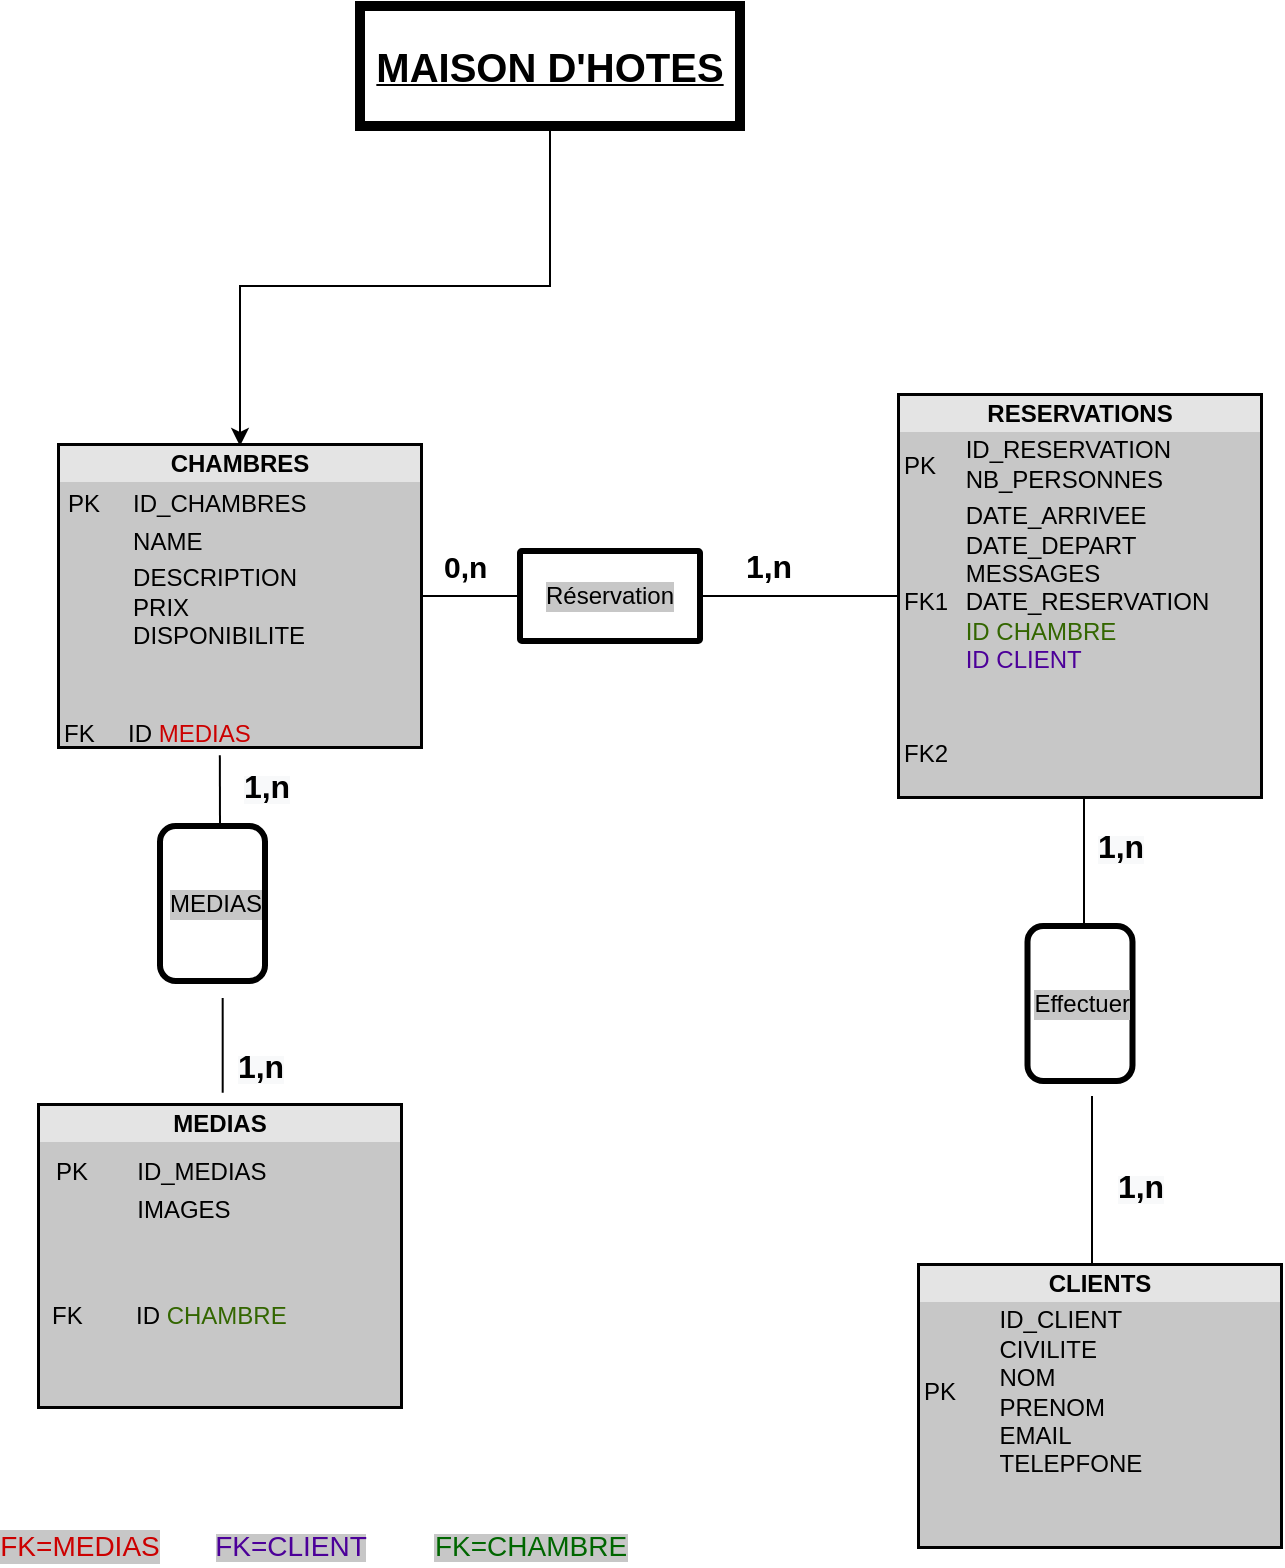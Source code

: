 <mxfile version="12.9.6" type="github">
  <diagram id="J0ojM0bSp0G7YTS-gxtY" name="Page-2">
    <mxGraphModel dx="767" dy="420" grid="1" gridSize="10" guides="1" tooltips="1" connect="1" arrows="1" fold="1" page="1" pageScale="1" pageWidth="827" pageHeight="1169" math="0" shadow="0">
      <root>
        <mxCell id="6n2aTXFzNm_1piKpzYSk-0" />
        <mxCell id="6n2aTXFzNm_1piKpzYSk-1" parent="6n2aTXFzNm_1piKpzYSk-0" />
        <mxCell id="ZAeTzVcquDFvLEmKi2Lm-2" value="&lt;div style=&quot;text-align: center ; box-sizing: border-box ; width: 100% ; background: rgb(228 , 228 , 228) ; padding: 2px&quot;&gt;&lt;b&gt;RESERVATIONS&lt;/b&gt;&lt;/div&gt;&lt;table style=&quot;width: 100% ; font-size: 1em&quot; cellpadding=&quot;2&quot; cellspacing=&quot;0&quot;&gt;&lt;tbody&gt;&lt;tr&gt;&lt;td&gt;PK&lt;/td&gt;&lt;td&gt;ID_RESERVATION&lt;br&gt;NB_PERSONNES&lt;/td&gt;&lt;/tr&gt;&lt;tr&gt;&lt;td&gt;FK1&lt;br&gt;&lt;/td&gt;&lt;td&gt;DATE_ARRIVEE&lt;br&gt;DATE_DEPART&lt;br&gt;MESSAGES&lt;br&gt;DATE_RESERVATION&lt;br&gt;&lt;font color=&quot;#336600&quot;&gt;ID CHAMBRE&lt;br&gt;&lt;/font&gt;&lt;font color=&quot;#4c0099&quot;&gt;ID CLIENT&lt;br&gt;&lt;/font&gt;&lt;br&gt;&lt;/td&gt;&lt;/tr&gt;&lt;tr&gt;&lt;td&gt;FK2&lt;/td&gt;&lt;td&gt;&lt;br&gt;&lt;font color=&quot;#6600cc&quot;&gt;&lt;br&gt;&lt;br&gt;&lt;/font&gt;&lt;/td&gt;&lt;/tr&gt;&lt;/tbody&gt;&lt;/table&gt;" style="verticalAlign=top;align=left;overflow=fill;html=1;labelBackgroundColor=#C7C7C7;strokeWidth=3;" parent="6n2aTXFzNm_1piKpzYSk-1" vertex="1">
          <mxGeometry x="460" y="265" width="180" height="200" as="geometry" />
        </mxCell>
        <mxCell id="Ll425Y9eFO5cWMdYRDJh-3" value="&lt;div style=&quot;text-align: center ; box-sizing: border-box ; width: 100% ; background: rgb(228 , 228 , 228) ; padding: 2px&quot;&gt;&lt;b&gt;CLIENTS&lt;/b&gt;&lt;/div&gt;&lt;table style=&quot;width: 100% ; font-size: 1em&quot; cellpadding=&quot;2&quot; cellspacing=&quot;0&quot;&gt;&lt;tbody&gt;&lt;tr&gt;&lt;td&gt;PK&lt;/td&gt;&lt;td&gt;ID_CLIENT&lt;br&gt;CIVILITE&lt;br&gt;NOM&lt;br&gt;PRENOM&lt;br&gt;EMAIL&lt;br&gt;TELEPFONE&lt;br&gt;&lt;/td&gt;&lt;/tr&gt;&lt;/tbody&gt;&lt;/table&gt;" style="verticalAlign=top;align=left;overflow=fill;html=1;labelBackgroundColor=#C7C7C7;strokeWidth=3;" parent="6n2aTXFzNm_1piKpzYSk-1" vertex="1">
          <mxGeometry x="470" y="700" width="180" height="140" as="geometry" />
        </mxCell>
        <mxCell id="ZAeTzVcquDFvLEmKi2Lm-6" value="&lt;div style=&quot;text-align: center ; box-sizing: border-box ; width: 100% ; background: rgb(228 , 228 , 228) ; padding: 2px&quot;&gt;&lt;b&gt;CHAMBRES&lt;/b&gt;&lt;/div&gt;&lt;table style=&quot;width: 100% ; font-size: 1em&quot; cellpadding=&quot;2&quot; cellspacing=&quot;0&quot;&gt;&lt;tbody&gt;&lt;tr&gt;&lt;td&gt;&lt;table cellpadding=&quot;2&quot; cellspacing=&quot;0&quot; style=&quot;font-size: 1em ; width: 180px&quot;&gt;&lt;tbody&gt;&lt;tr&gt;&lt;td&gt;PK&lt;/td&gt;&lt;td&gt;ID_CHAMBRES&lt;/td&gt;&lt;/tr&gt;&lt;tr&gt;&lt;td&gt;&lt;br&gt;&lt;/td&gt;&lt;td&gt;NAME&lt;/td&gt;&lt;/tr&gt;&lt;tr&gt;&lt;td&gt;&lt;br&gt;&lt;br&gt;&lt;/td&gt;&lt;td&gt;DESCRIPTION&lt;br&gt;PRIX&lt;br&gt;DISPONIBILITE&lt;br&gt;&lt;br&gt;&lt;br&gt;&lt;/td&gt;&lt;/tr&gt;&lt;/tbody&gt;&lt;/table&gt;&lt;/td&gt;&lt;td&gt;&lt;/td&gt;&lt;/tr&gt;&lt;tr&gt;&lt;td&gt;FK&amp;nbsp; &amp;nbsp; &amp;nbsp;ID&amp;nbsp;&lt;font color=&quot;#cc0000&quot;&gt;MEDIAS&lt;/font&gt;&lt;/td&gt;&lt;td&gt;e&lt;/td&gt;&lt;/tr&gt;&lt;/tbody&gt;&lt;/table&gt;" style="verticalAlign=top;align=left;overflow=fill;html=1;labelBackgroundColor=#C7C7C7;strokeWidth=3;" parent="6n2aTXFzNm_1piKpzYSk-1" vertex="1">
          <mxGeometry x="40" y="290" width="180" height="150" as="geometry" />
        </mxCell>
        <mxCell id="Ll425Y9eFO5cWMdYRDJh-14" value="" style="endArrow=none;html=1;exitX=1;exitY=0.5;exitDx=0;exitDy=0;entryX=0;entryY=0.5;entryDx=0;entryDy=0;" parent="6n2aTXFzNm_1piKpzYSk-1" source="Ll425Y9eFO5cWMdYRDJh-15" target="ZAeTzVcquDFvLEmKi2Lm-2" edge="1">
          <mxGeometry width="50" height="50" relative="1" as="geometry">
            <mxPoint x="360" y="290" as="sourcePoint" />
            <mxPoint x="410" y="240" as="targetPoint" />
          </mxGeometry>
        </mxCell>
        <mxCell id="Ll425Y9eFO5cWMdYRDJh-15" value="Réservation" style="rounded=1;whiteSpace=wrap;html=1;labelBackgroundColor=#C7C7C7;strokeWidth=3;align=center;arcSize=2;" parent="6n2aTXFzNm_1piKpzYSk-1" vertex="1">
          <mxGeometry x="270" y="342.5" width="90" height="45" as="geometry" />
        </mxCell>
        <mxCell id="Ll425Y9eFO5cWMdYRDJh-16" value="" style="endArrow=none;html=1;exitX=1;exitY=0.5;exitDx=0;exitDy=0;entryX=0;entryY=0.5;entryDx=0;entryDy=0;" parent="6n2aTXFzNm_1piKpzYSk-1" source="ZAeTzVcquDFvLEmKi2Lm-6" target="Ll425Y9eFO5cWMdYRDJh-15" edge="1">
          <mxGeometry width="50" height="50" relative="1" as="geometry">
            <mxPoint x="220" y="365" as="sourcePoint" />
            <mxPoint x="380" y="365" as="targetPoint" />
          </mxGeometry>
        </mxCell>
        <mxCell id="Ll425Y9eFO5cWMdYRDJh-19" value="&lt;b&gt;&lt;font style=&quot;font-size: 15px&quot;&gt;0,n&lt;/font&gt;&lt;/b&gt;" style="text;html=1;" parent="6n2aTXFzNm_1piKpzYSk-1" vertex="1">
          <mxGeometry x="230" y="335" width="40" height="30" as="geometry" />
        </mxCell>
        <mxCell id="Ll425Y9eFO5cWMdYRDJh-20" value="&lt;b&gt;&lt;font style=&quot;font-size: 16px&quot;&gt;1,n&lt;/font&gt;&lt;/b&gt;" style="text;html=1;align=center;verticalAlign=middle;resizable=0;points=[];autosize=1;" parent="6n2aTXFzNm_1piKpzYSk-1" vertex="1">
          <mxGeometry x="374" y="340" width="40" height="20" as="geometry" />
        </mxCell>
        <mxCell id="Ll425Y9eFO5cWMdYRDJh-24" value="Effectuer" style="rounded=1;whiteSpace=wrap;html=1;labelBackgroundColor=#C7C7C7;strokeWidth=3;align=right;direction=south;" parent="6n2aTXFzNm_1piKpzYSk-1" vertex="1">
          <mxGeometry x="523.75" y="530" width="52.5" height="77.5" as="geometry" />
        </mxCell>
        <mxCell id="Ll425Y9eFO5cWMdYRDJh-28" value="" style="endArrow=none;html=1;" parent="6n2aTXFzNm_1piKpzYSk-1" edge="1">
          <mxGeometry width="50" height="50" relative="1" as="geometry">
            <mxPoint x="556" y="700" as="sourcePoint" />
            <mxPoint x="556" y="615" as="targetPoint" />
          </mxGeometry>
        </mxCell>
        <mxCell id="Ll425Y9eFO5cWMdYRDJh-34" value="&lt;font color=&quot;#cc0000&quot; style=&quot;font-size: 14px&quot;&gt;FK=MEDIAS&lt;/font&gt;" style="text;html=1;strokeColor=none;fillColor=none;align=center;verticalAlign=middle;whiteSpace=wrap;rounded=0;labelBackgroundColor=#C7C7C7;rotation=0;" parent="6n2aTXFzNm_1piKpzYSk-1" vertex="1">
          <mxGeometry x="30" y="830" width="40" height="20" as="geometry" />
        </mxCell>
        <mxCell id="Ll425Y9eFO5cWMdYRDJh-36" value="&lt;span style=&quot;color: rgb(0 , 102 , 0) ; text-align: left ; background-color: rgb(199 , 199 , 199)&quot;&gt;&lt;font style=&quot;font-size: 14px&quot;&gt;FK=CHAMBRE&lt;/font&gt;&lt;/span&gt;" style="text;html=1;align=center;verticalAlign=middle;resizable=0;points=[];autosize=1;rotation=0;" parent="6n2aTXFzNm_1piKpzYSk-1" vertex="1">
          <mxGeometry x="220" y="830" width="110" height="20" as="geometry" />
        </mxCell>
        <mxCell id="Ll425Y9eFO5cWMdYRDJh-41" value="MEDIAS" style="rounded=1;whiteSpace=wrap;html=1;labelBackgroundColor=#C7C7C7;strokeWidth=3;align=right;direction=south;" parent="6n2aTXFzNm_1piKpzYSk-1" vertex="1">
          <mxGeometry x="90" y="480" width="52.5" height="77.5" as="geometry" />
        </mxCell>
        <mxCell id="Ll425Y9eFO5cWMdYRDJh-42" value="" style="endArrow=none;html=1;entryX=0.444;entryY=1.031;entryDx=0;entryDy=0;entryPerimeter=0;" parent="6n2aTXFzNm_1piKpzYSk-1" target="ZAeTzVcquDFvLEmKi2Lm-6" edge="1">
          <mxGeometry width="50" height="50" relative="1" as="geometry">
            <mxPoint x="120" y="480" as="sourcePoint" />
            <mxPoint x="300" y="460" as="targetPoint" />
          </mxGeometry>
        </mxCell>
        <mxCell id="J33uTkRZGZr2XgIszmRJ-0" value="&lt;b style=&quot;background-color: rgb(248 , 249 , 250)&quot;&gt;&lt;font style=&quot;font-size: 16px&quot;&gt;1,n&lt;/font&gt;&lt;/b&gt;" style="text;html=1;align=center;verticalAlign=middle;resizable=0;points=[];labelBackgroundColor=#ffffff;" vertex="1" connectable="0" parent="Ll425Y9eFO5cWMdYRDJh-42">
          <mxGeometry x="0.3" y="-11" relative="1" as="geometry">
            <mxPoint x="11.55" y="3.02" as="offset" />
          </mxGeometry>
        </mxCell>
        <mxCell id="J33uTkRZGZr2XgIszmRJ-8" value="&lt;b style=&quot;background-color: rgb(248 , 249 , 250)&quot;&gt;&lt;font style=&quot;font-size: 16px&quot;&gt;1,n&lt;/font&gt;&lt;/b&gt;" style="text;html=1;align=center;verticalAlign=middle;resizable=0;points=[];labelBackgroundColor=#ffffff;" vertex="1" connectable="0" parent="Ll425Y9eFO5cWMdYRDJh-42">
          <mxGeometry x="0.3" y="-11" relative="1" as="geometry">
            <mxPoint x="439.05" y="33.02" as="offset" />
          </mxGeometry>
        </mxCell>
        <mxCell id="J33uTkRZGZr2XgIszmRJ-9" value="&lt;b style=&quot;background-color: rgb(248 , 249 , 250)&quot;&gt;&lt;font style=&quot;font-size: 16px&quot;&gt;1,n&lt;/font&gt;&lt;/b&gt;" style="text;html=1;align=center;verticalAlign=middle;resizable=0;points=[];labelBackgroundColor=#ffffff;" vertex="1" connectable="0" parent="Ll425Y9eFO5cWMdYRDJh-42">
          <mxGeometry x="0.3" y="-11" relative="1" as="geometry">
            <mxPoint x="449.05" y="203.02" as="offset" />
          </mxGeometry>
        </mxCell>
        <mxCell id="Ll425Y9eFO5cWMdYRDJh-43" value="" style="endArrow=none;html=1;exitX=0.452;exitY=-0.074;exitDx=0;exitDy=0;exitPerimeter=0;entryX=1.11;entryY=0.403;entryDx=0;entryDy=0;entryPerimeter=0;" parent="6n2aTXFzNm_1piKpzYSk-1" target="Ll425Y9eFO5cWMdYRDJh-41" edge="1">
          <mxGeometry width="50" height="50" relative="1" as="geometry">
            <mxPoint x="121.36" y="613.34" as="sourcePoint" />
            <mxPoint x="300" y="460" as="targetPoint" />
          </mxGeometry>
        </mxCell>
        <mxCell id="J33uTkRZGZr2XgIszmRJ-1" value="&lt;b style=&quot;background-color: rgb(248 , 249 , 250)&quot;&gt;&lt;font style=&quot;font-size: 16px&quot;&gt;1,n&lt;/font&gt;&lt;/b&gt;" style="text;html=1;align=center;verticalAlign=middle;resizable=0;points=[];labelBackgroundColor=#ffffff;" vertex="1" connectable="0" parent="Ll425Y9eFO5cWMdYRDJh-43">
          <mxGeometry x="-0.098" y="-9" relative="1" as="geometry">
            <mxPoint x="9.65" y="7.66" as="offset" />
          </mxGeometry>
        </mxCell>
        <mxCell id="Ll425Y9eFO5cWMdYRDJh-48" value="&lt;div style=&quot;text-align: center ; box-sizing: border-box ; width: 100% ; background: rgb(228 , 228 , 228) ; padding: 2px&quot;&gt;&lt;b&gt;MEDIAS&lt;/b&gt;&lt;/div&gt;&lt;table style=&quot;width: 100% ; font-size: 1em&quot; cellpadding=&quot;2&quot; cellspacing=&quot;0&quot;&gt;&lt;tbody&gt;&lt;tr&gt;&lt;td&gt;&lt;table cellpadding=&quot;2&quot; cellspacing=&quot;0&quot; style=&quot;font-size: 1em ; width: 180px&quot;&gt;&lt;tbody&gt;&lt;tr&gt;&lt;td&gt;&lt;table cellpadding=&quot;2&quot; cellspacing=&quot;0&quot; style=&quot;font-size: 1em ; width: 195.333px&quot;&gt;&lt;tbody&gt;&lt;tr&gt;&lt;td&gt;&lt;table cellpadding=&quot;2&quot; cellspacing=&quot;0&quot; style=&quot;font-size: 1em ; width: 180px&quot;&gt;&lt;tbody&gt;&lt;tr&gt;&lt;td&gt;PK&lt;/td&gt;&lt;td&gt;ID_MEDIAS&lt;/td&gt;&lt;/tr&gt;&lt;tr&gt;&lt;td&gt;&lt;br&gt;&lt;/td&gt;&lt;td&gt;IMAGES&lt;br&gt;&lt;br&gt;&lt;/td&gt;&lt;/tr&gt;&lt;tr&gt;&lt;td&gt;&lt;br&gt;&lt;/td&gt;&lt;td&gt;&lt;br&gt;&lt;/td&gt;&lt;/tr&gt;&lt;/tbody&gt;&lt;/table&gt;&lt;/td&gt;&lt;td&gt;&lt;/td&gt;&lt;/tr&gt;&lt;tr&gt;&lt;td&gt;FK&amp;nbsp; &amp;nbsp; &amp;nbsp; &amp;nbsp; ID&amp;nbsp;&lt;font color=&quot;#336600&quot;&gt;CHAMBRE&lt;/font&gt;&lt;/td&gt;&lt;/tr&gt;&lt;/tbody&gt;&lt;/table&gt;&lt;/td&gt;&lt;td&gt;&lt;/td&gt;&lt;/tr&gt;&lt;/tbody&gt;&lt;/table&gt;&lt;/td&gt;&lt;td&gt;&lt;/td&gt;&lt;/tr&gt;&lt;tr&gt;&lt;td&gt;&lt;/td&gt;&lt;td&gt;&lt;br&gt;&lt;/td&gt;&lt;/tr&gt;&lt;/tbody&gt;&lt;/table&gt;" style="verticalAlign=top;align=left;overflow=fill;html=1;labelBackgroundColor=#C7C7C7;strokeWidth=3;" parent="6n2aTXFzNm_1piKpzYSk-1" vertex="1">
          <mxGeometry x="30" y="620" width="180" height="150" as="geometry" />
        </mxCell>
        <mxCell id="Ll425Y9eFO5cWMdYRDJh-49" value="&lt;span style=&quot;text-align: left ; background-color: rgb(199 , 199 , 199)&quot;&gt;&lt;font style=&quot;font-size: 14px&quot; color=&quot;#4c0099&quot;&gt;FK=CLIENT&lt;/font&gt;&lt;/span&gt;" style="text;html=1;align=center;verticalAlign=middle;resizable=0;points=[];autosize=1;" parent="6n2aTXFzNm_1piKpzYSk-1" vertex="1">
          <mxGeometry x="110" y="830" width="90" height="20" as="geometry" />
        </mxCell>
        <mxCell id="J33uTkRZGZr2XgIszmRJ-3" style="edgeStyle=orthogonalEdgeStyle;rounded=0;orthogonalLoop=1;jettySize=auto;html=1;" edge="1" parent="6n2aTXFzNm_1piKpzYSk-1" source="J33uTkRZGZr2XgIszmRJ-2" target="ZAeTzVcquDFvLEmKi2Lm-6">
          <mxGeometry relative="1" as="geometry" />
        </mxCell>
        <mxCell id="J33uTkRZGZr2XgIszmRJ-2" value="&lt;b&gt;&lt;u&gt;&lt;font style=&quot;font-size: 20px&quot;&gt;MAISON D&#39;HOTES&lt;/font&gt;&lt;/u&gt;&lt;/b&gt;" style="rounded=0;whiteSpace=wrap;html=1;strokeWidth=5;" vertex="1" parent="6n2aTXFzNm_1piKpzYSk-1">
          <mxGeometry x="190" y="70" width="190" height="60" as="geometry" />
        </mxCell>
        <mxCell id="J33uTkRZGZr2XgIszmRJ-7" value="" style="endArrow=none;html=1;" edge="1" parent="6n2aTXFzNm_1piKpzYSk-1">
          <mxGeometry width="50" height="50" relative="1" as="geometry">
            <mxPoint x="552" y="530" as="sourcePoint" />
            <mxPoint x="552" y="465" as="targetPoint" />
          </mxGeometry>
        </mxCell>
      </root>
    </mxGraphModel>
  </diagram>
</mxfile>
